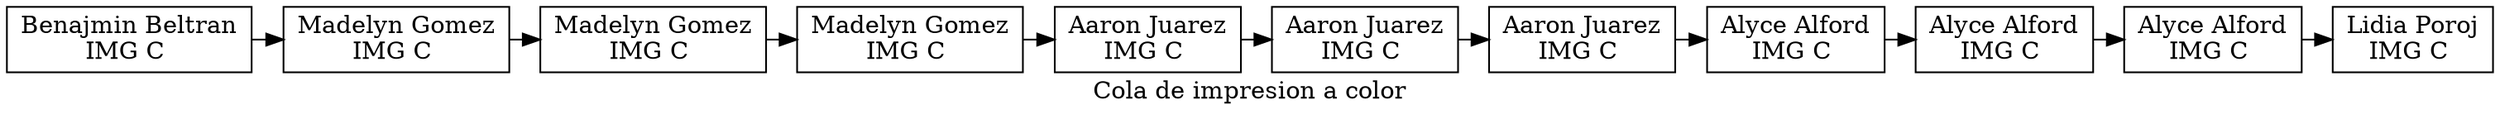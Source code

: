 digraph G{
label="Cola de impresion a color";
node[shape=box];
n804564176[label="Benajmin Beltran
IMG C "];
n1421795058[label="Madelyn Gomez
IMG C "];
n1555009629[label="Madelyn Gomez
IMG C "];
n41359092[label="Madelyn Gomez
IMG C "];
n149928006[label="Aaron Juarez
IMG C "];
n713338599[label="Aaron Juarez
IMG C "];
n168423058[label="Aaron Juarez
IMG C "];
n821270929[label="Alyce Alford
IMG C "];
n1160460865[label="Alyce Alford
IMG C "];
n1247233941[label="Alyce Alford
IMG C "];
n258952499[label="Lidia Poroj
IMG C "];

{rank=same;
n804564176->n1421795058;
n1421795058->n1555009629;
n1555009629->n41359092;
n41359092->n149928006;
n149928006->n713338599;
n713338599->n168423058;
n168423058->n821270929;
n821270929->n1160460865;
n1160460865->n1247233941;
n1247233941->n258952499;

}
}